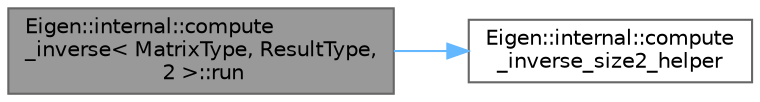 digraph "Eigen::internal::compute_inverse&lt; MatrixType, ResultType, 2 &gt;::run"
{
 // LATEX_PDF_SIZE
  bgcolor="transparent";
  edge [fontname=Helvetica,fontsize=10,labelfontname=Helvetica,labelfontsize=10];
  node [fontname=Helvetica,fontsize=10,shape=box,height=0.2,width=0.4];
  rankdir="LR";
  Node1 [id="Node000001",label="Eigen::internal::compute\l_inverse\< MatrixType, ResultType,\l 2 \>::run",height=0.2,width=0.4,color="gray40", fillcolor="grey60", style="filled", fontcolor="black",tooltip=" "];
  Node1 -> Node2 [id="edge1_Node000001_Node000002",color="steelblue1",style="solid",tooltip=" "];
  Node2 [id="Node000002",label="Eigen::internal::compute\l_inverse_size2_helper",height=0.2,width=0.4,color="grey40", fillcolor="white", style="filled",URL="$namespace_eigen_1_1internal.html#a226353f68c902ad825660b118014f21f",tooltip=" "];
}

